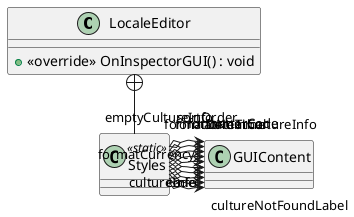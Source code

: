@startuml
class LocaleEditor {
    + <<override>> OnInspectorGUI() : void
}
class Styles <<static>> {
}
LocaleEditor +-- Styles
Styles o-> "code" GUIContent
Styles o-> "cultureNotFoundLabel" GUIContent
Styles o-> "cultureInfo" GUIContent
Styles o-> "formatCurrency" GUIContent
Styles o-> "formatDateTime" GUIContent
Styles o-> "formatNumber" GUIContent
Styles o-> "formatterCode" GUIContent
Styles o-> "formatCultureInfo" GUIContent
Styles o-> "sortOrder" GUIContent
Styles o-> "emptyCultureInfo" GUIContent
@enduml
